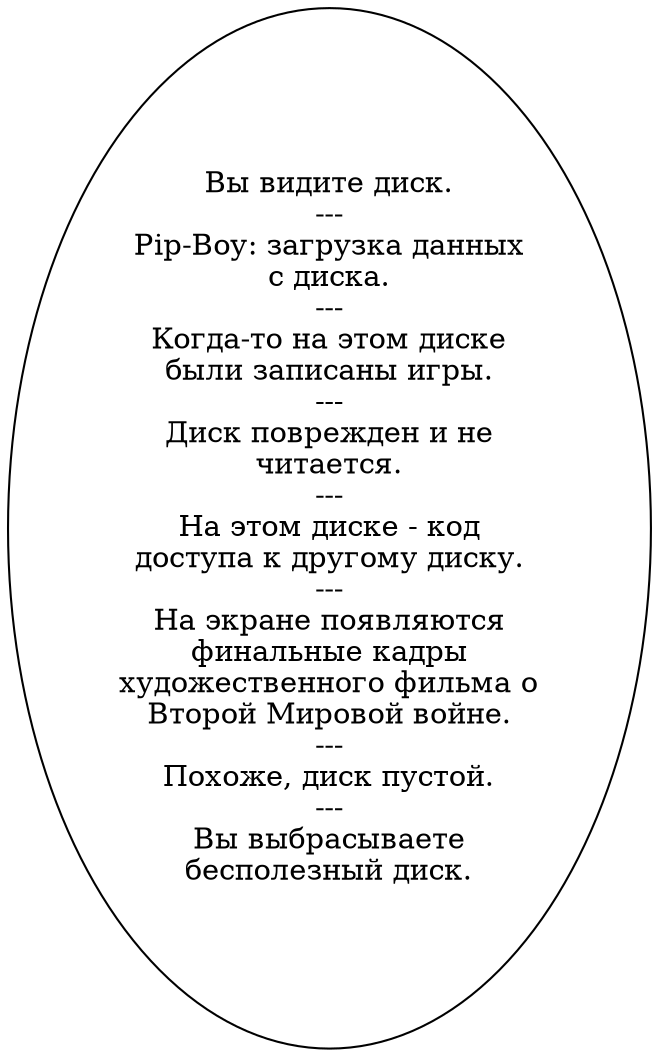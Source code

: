 digraph gendisk {
  "start" [style=filled       fillcolor="#FFFFFF"       color="#000000"]
  "start" [label="Вы видите диск.\n---\nPip-Boy: загрузка данных\nс диска.\n---\nКогда-то на этом диске\nбыли записаны игры.\n---\nДиск поврежден и не\nчитается.\n---\nНа этом диске - код\nдоступа к другому диску.\n---\nНа экране появляются\nфинальные кадры\nхудожественного фильма о\nВторой Мировой войне.\n---\nПохоже, диск пустой.\n---\nВы выбрасываете\nбесполезный диск."]
}